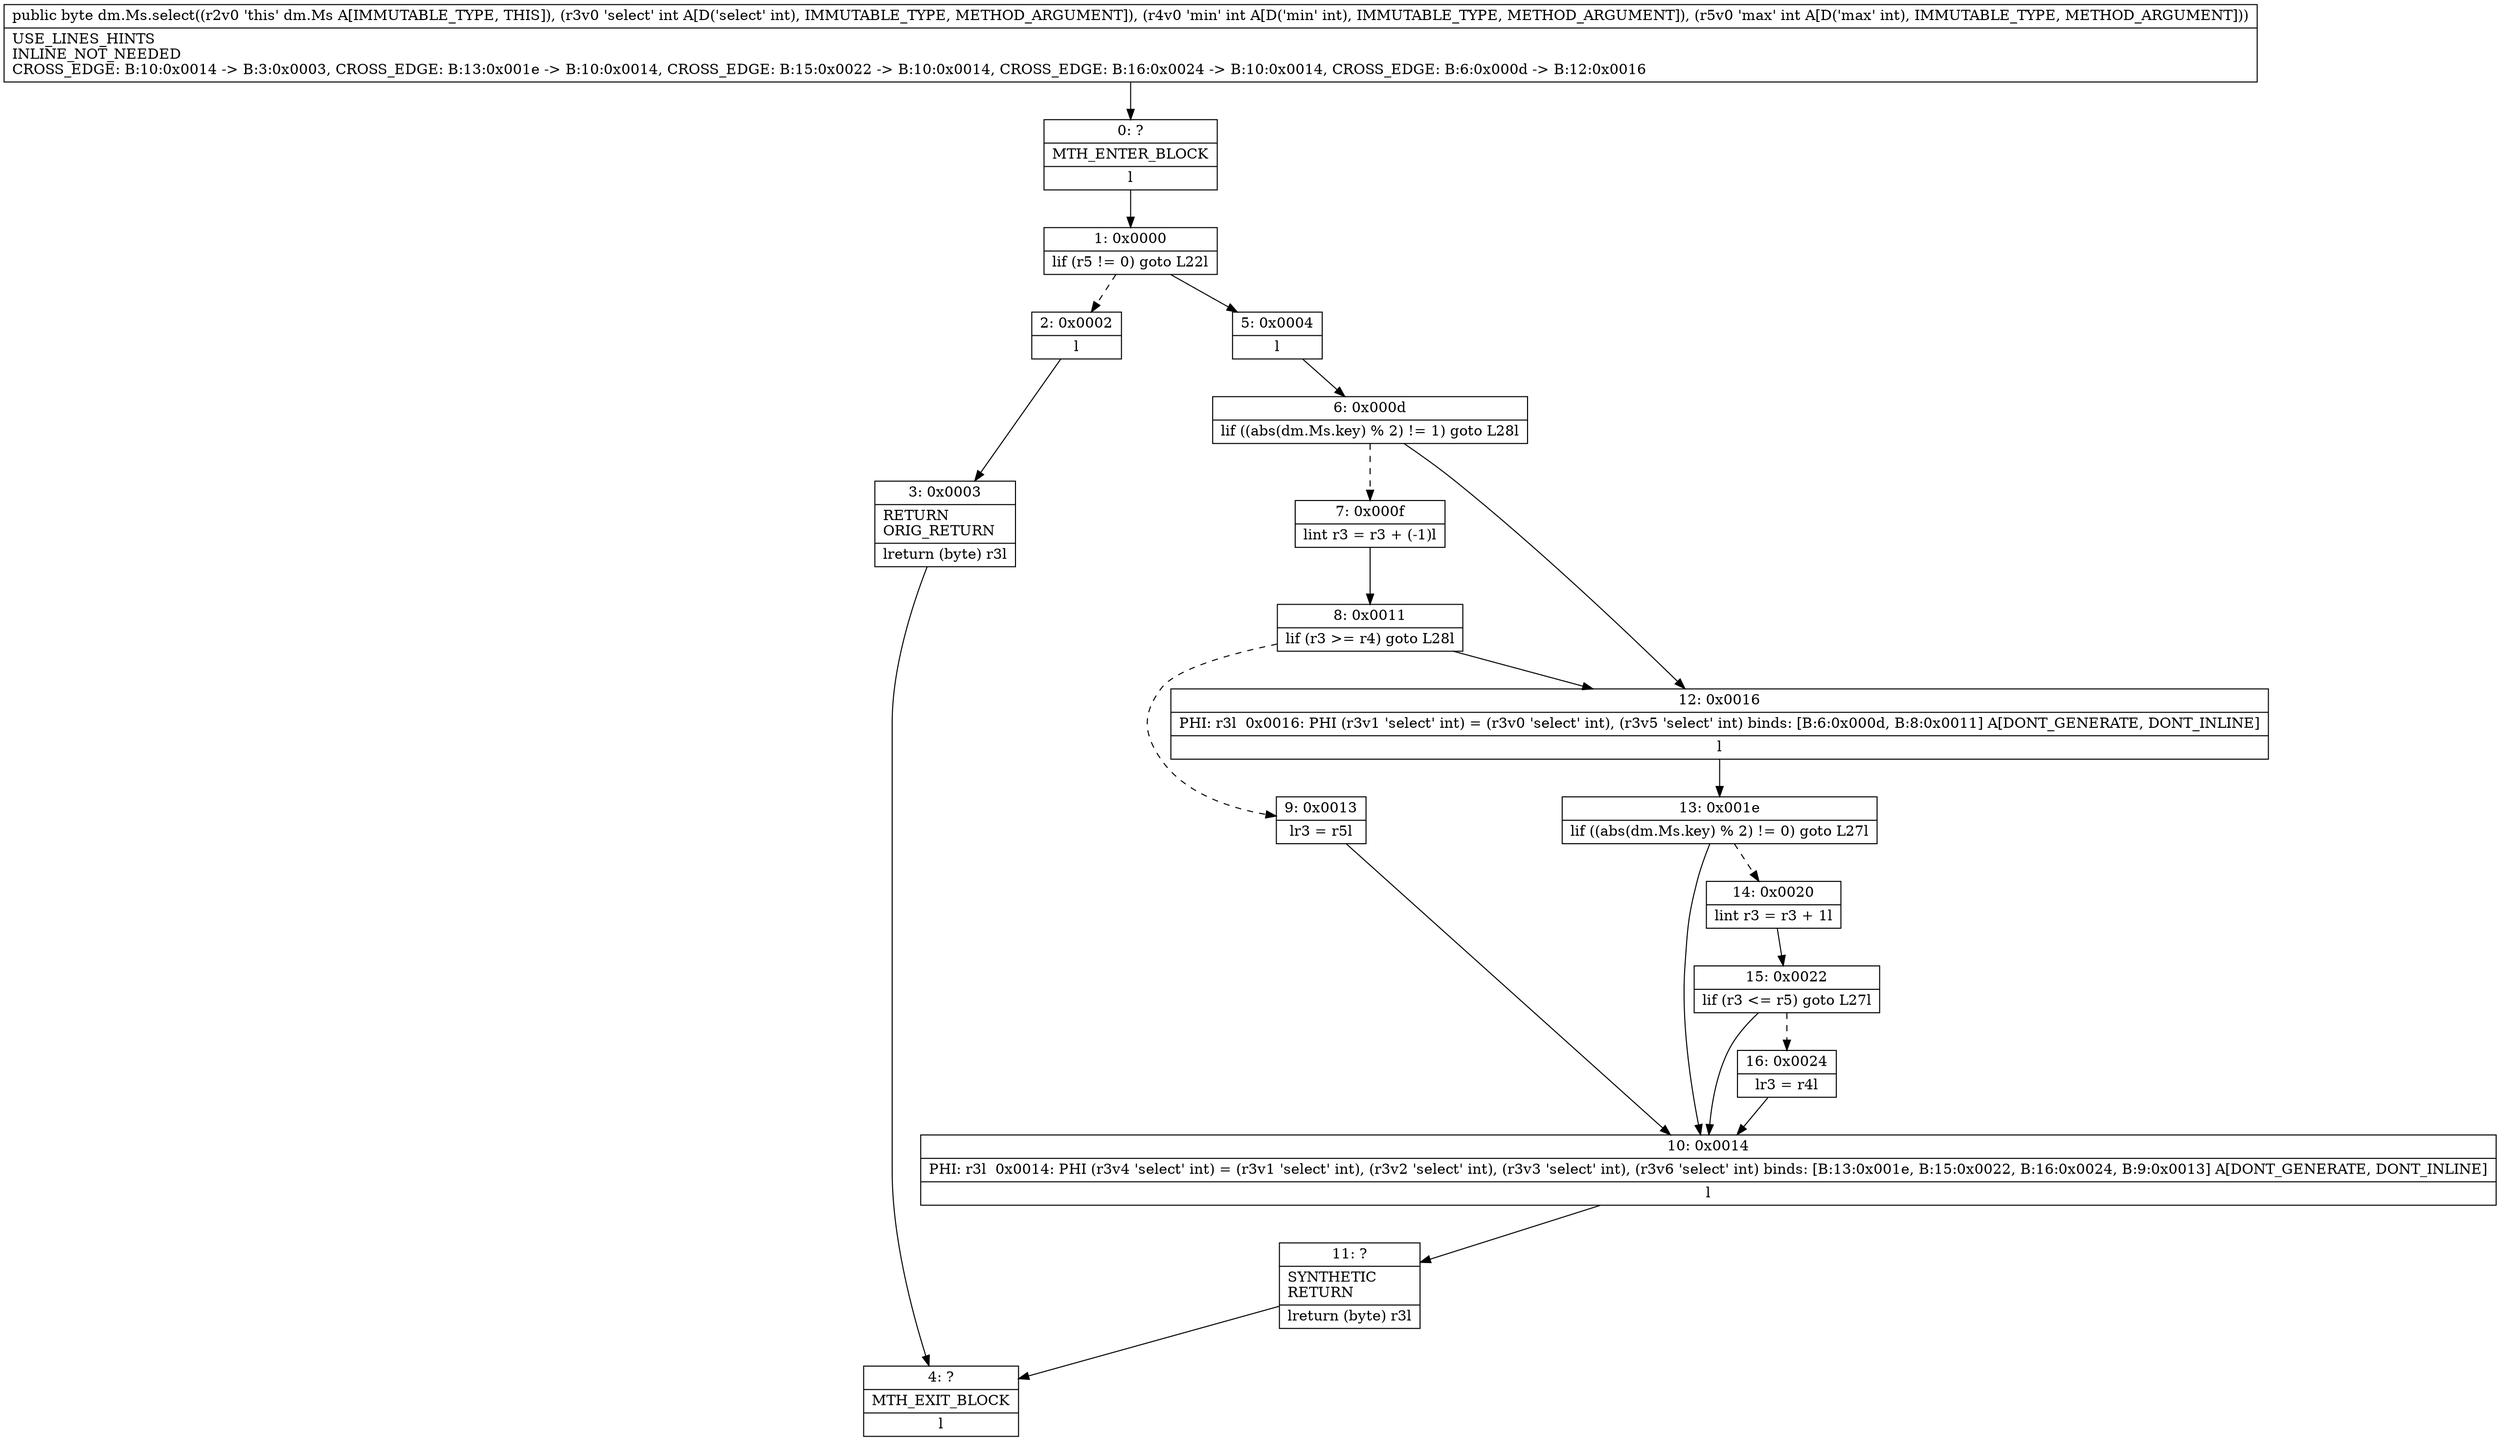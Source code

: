 digraph "CFG fordm.Ms.select(III)B" {
Node_0 [shape=record,label="{0\:\ ?|MTH_ENTER_BLOCK\l|l}"];
Node_1 [shape=record,label="{1\:\ 0x0000|lif (r5 != 0) goto L22l}"];
Node_2 [shape=record,label="{2\:\ 0x0002|l}"];
Node_3 [shape=record,label="{3\:\ 0x0003|RETURN\lORIG_RETURN\l|lreturn (byte) r3l}"];
Node_4 [shape=record,label="{4\:\ ?|MTH_EXIT_BLOCK\l|l}"];
Node_5 [shape=record,label="{5\:\ 0x0004|l}"];
Node_6 [shape=record,label="{6\:\ 0x000d|lif ((abs(dm.Ms.key) % 2) != 1) goto L28l}"];
Node_7 [shape=record,label="{7\:\ 0x000f|lint r3 = r3 + (\-1)l}"];
Node_8 [shape=record,label="{8\:\ 0x0011|lif (r3 \>= r4) goto L28l}"];
Node_9 [shape=record,label="{9\:\ 0x0013|lr3 = r5l}"];
Node_10 [shape=record,label="{10\:\ 0x0014|PHI: r3l  0x0014: PHI (r3v4 'select' int) = (r3v1 'select' int), (r3v2 'select' int), (r3v3 'select' int), (r3v6 'select' int) binds: [B:13:0x001e, B:15:0x0022, B:16:0x0024, B:9:0x0013] A[DONT_GENERATE, DONT_INLINE]\l|l}"];
Node_11 [shape=record,label="{11\:\ ?|SYNTHETIC\lRETURN\l|lreturn (byte) r3l}"];
Node_12 [shape=record,label="{12\:\ 0x0016|PHI: r3l  0x0016: PHI (r3v1 'select' int) = (r3v0 'select' int), (r3v5 'select' int) binds: [B:6:0x000d, B:8:0x0011] A[DONT_GENERATE, DONT_INLINE]\l|l}"];
Node_13 [shape=record,label="{13\:\ 0x001e|lif ((abs(dm.Ms.key) % 2) != 0) goto L27l}"];
Node_14 [shape=record,label="{14\:\ 0x0020|lint r3 = r3 + 1l}"];
Node_15 [shape=record,label="{15\:\ 0x0022|lif (r3 \<= r5) goto L27l}"];
Node_16 [shape=record,label="{16\:\ 0x0024|lr3 = r4l}"];
MethodNode[shape=record,label="{public byte dm.Ms.select((r2v0 'this' dm.Ms A[IMMUTABLE_TYPE, THIS]), (r3v0 'select' int A[D('select' int), IMMUTABLE_TYPE, METHOD_ARGUMENT]), (r4v0 'min' int A[D('min' int), IMMUTABLE_TYPE, METHOD_ARGUMENT]), (r5v0 'max' int A[D('max' int), IMMUTABLE_TYPE, METHOD_ARGUMENT]))  | USE_LINES_HINTS\lINLINE_NOT_NEEDED\lCROSS_EDGE: B:10:0x0014 \-\> B:3:0x0003, CROSS_EDGE: B:13:0x001e \-\> B:10:0x0014, CROSS_EDGE: B:15:0x0022 \-\> B:10:0x0014, CROSS_EDGE: B:16:0x0024 \-\> B:10:0x0014, CROSS_EDGE: B:6:0x000d \-\> B:12:0x0016\l}"];
MethodNode -> Node_0;
Node_0 -> Node_1;
Node_1 -> Node_2[style=dashed];
Node_1 -> Node_5;
Node_2 -> Node_3;
Node_3 -> Node_4;
Node_5 -> Node_6;
Node_6 -> Node_7[style=dashed];
Node_6 -> Node_12;
Node_7 -> Node_8;
Node_8 -> Node_9[style=dashed];
Node_8 -> Node_12;
Node_9 -> Node_10;
Node_10 -> Node_11;
Node_11 -> Node_4;
Node_12 -> Node_13;
Node_13 -> Node_10;
Node_13 -> Node_14[style=dashed];
Node_14 -> Node_15;
Node_15 -> Node_10;
Node_15 -> Node_16[style=dashed];
Node_16 -> Node_10;
}

